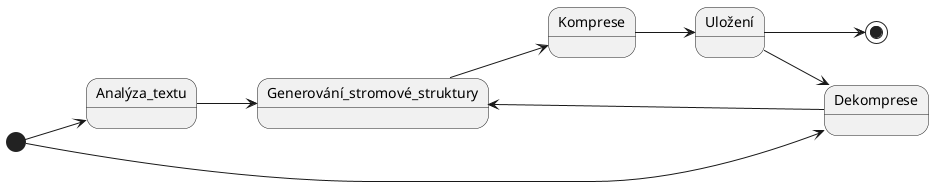 @startuml
left to right direction
[*] --> Analýza_textu
[*] --> Dekomprese
Analýza_textu --> Generování_stromové_struktury
Dekomprese --> Generování_stromové_struktury
Generování_stromové_struktury --> Komprese
Komprese --> Uložení
Uložení --> [*]
Uložení --> Dekomprese
@enduml